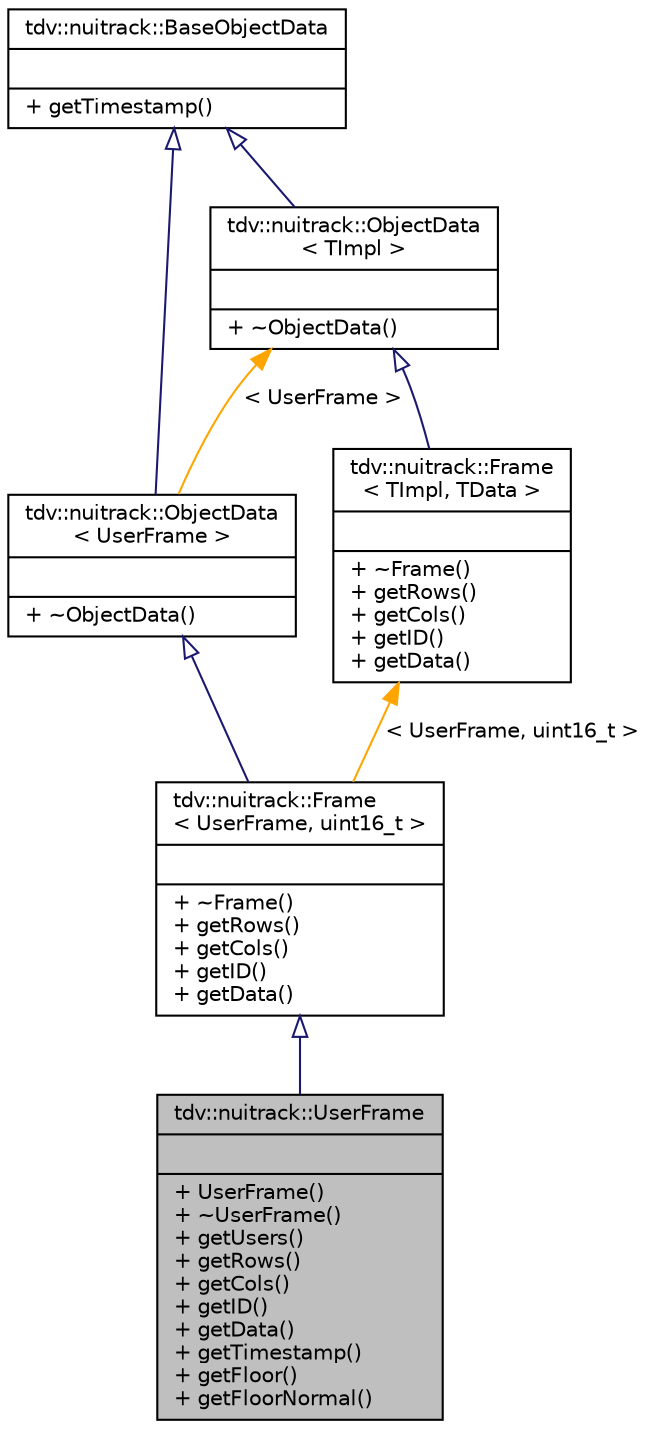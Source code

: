 digraph "tdv::nuitrack::UserFrame"
{
  edge [fontname="Helvetica",fontsize="10",labelfontname="Helvetica",labelfontsize="10"];
  node [fontname="Helvetica",fontsize="10",shape=record];
  Node1 [label="{tdv::nuitrack::UserFrame\n||+ UserFrame()\l+ ~UserFrame()\l+ getUsers()\l+ getRows()\l+ getCols()\l+ getID()\l+ getData()\l+ getTimestamp()\l+ getFloor()\l+ getFloorNormal()\l}",height=0.2,width=0.4,color="black", fillcolor="grey75", style="filled" fontcolor="black"];
  Node2 -> Node1 [dir="back",color="midnightblue",fontsize="10",style="solid",arrowtail="onormal",fontname="Helvetica"];
  Node2 [label="{tdv::nuitrack::Frame\l\< UserFrame, uint16_t \>\n||+ ~Frame()\l+ getRows()\l+ getCols()\l+ getID()\l+ getData()\l}",height=0.2,width=0.4,color="black", fillcolor="white", style="filled",URL="$classtdv_1_1nuitrack_1_1Frame.html"];
  Node3 -> Node2 [dir="back",color="midnightblue",fontsize="10",style="solid",arrowtail="onormal",fontname="Helvetica"];
  Node3 [label="{tdv::nuitrack::ObjectData\l\< UserFrame \>\n||+ ~ObjectData()\l}",height=0.2,width=0.4,color="black", fillcolor="white", style="filled",URL="$classtdv_1_1nuitrack_1_1ObjectData.html"];
  Node4 -> Node3 [dir="back",color="midnightblue",fontsize="10",style="solid",arrowtail="onormal",fontname="Helvetica"];
  Node4 [label="{tdv::nuitrack::BaseObjectData\n||+ getTimestamp()\l}",height=0.2,width=0.4,color="black", fillcolor="white", style="filled",URL="$classtdv_1_1nuitrack_1_1BaseObjectData.html",tooltip="Generalized class for data with a timestamp. "];
  Node5 -> Node3 [dir="back",color="orange",fontsize="10",style="solid",label=" \< UserFrame \>" ,fontname="Helvetica"];
  Node5 [label="{tdv::nuitrack::ObjectData\l\< TImpl \>\n||+ ~ObjectData()\l}",height=0.2,width=0.4,color="black", fillcolor="white", style="filled",URL="$classtdv_1_1nuitrack_1_1ObjectData.html",tooltip="Generalized template for data with a timestamp. "];
  Node4 -> Node5 [dir="back",color="midnightblue",fontsize="10",style="solid",arrowtail="onormal",fontname="Helvetica"];
  Node6 -> Node2 [dir="back",color="orange",fontsize="10",style="solid",label=" \< UserFrame, uint16_t \>" ,fontname="Helvetica"];
  Node6 [label="{tdv::nuitrack::Frame\l\< TImpl, TData \>\n||+ ~Frame()\l+ getRows()\l+ getCols()\l+ getID()\l+ getData()\l}",height=0.2,width=0.4,color="black", fillcolor="white", style="filled",URL="$classtdv_1_1nuitrack_1_1Frame.html",tooltip="Represents a generalized frame. "];
  Node5 -> Node6 [dir="back",color="midnightblue",fontsize="10",style="solid",arrowtail="onormal",fontname="Helvetica"];
}
